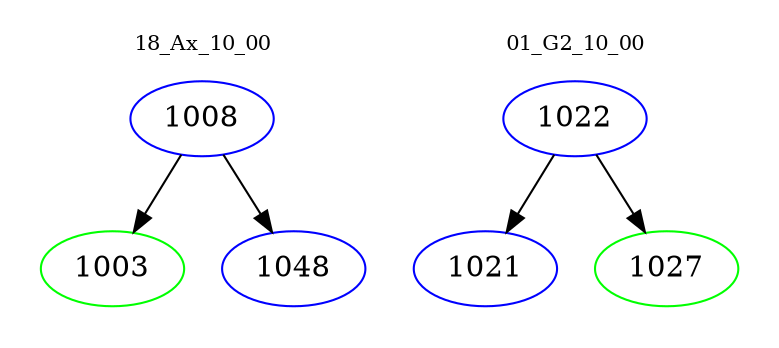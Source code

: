digraph{
subgraph cluster_0 {
color = white
label = "18_Ax_10_00";
fontsize=10;
T0_1008 [label="1008", color="blue"]
T0_1008 -> T0_1003 [color="black"]
T0_1003 [label="1003", color="green"]
T0_1008 -> T0_1048 [color="black"]
T0_1048 [label="1048", color="blue"]
}
subgraph cluster_1 {
color = white
label = "01_G2_10_00";
fontsize=10;
T1_1022 [label="1022", color="blue"]
T1_1022 -> T1_1021 [color="black"]
T1_1021 [label="1021", color="blue"]
T1_1022 -> T1_1027 [color="black"]
T1_1027 [label="1027", color="green"]
}
}
